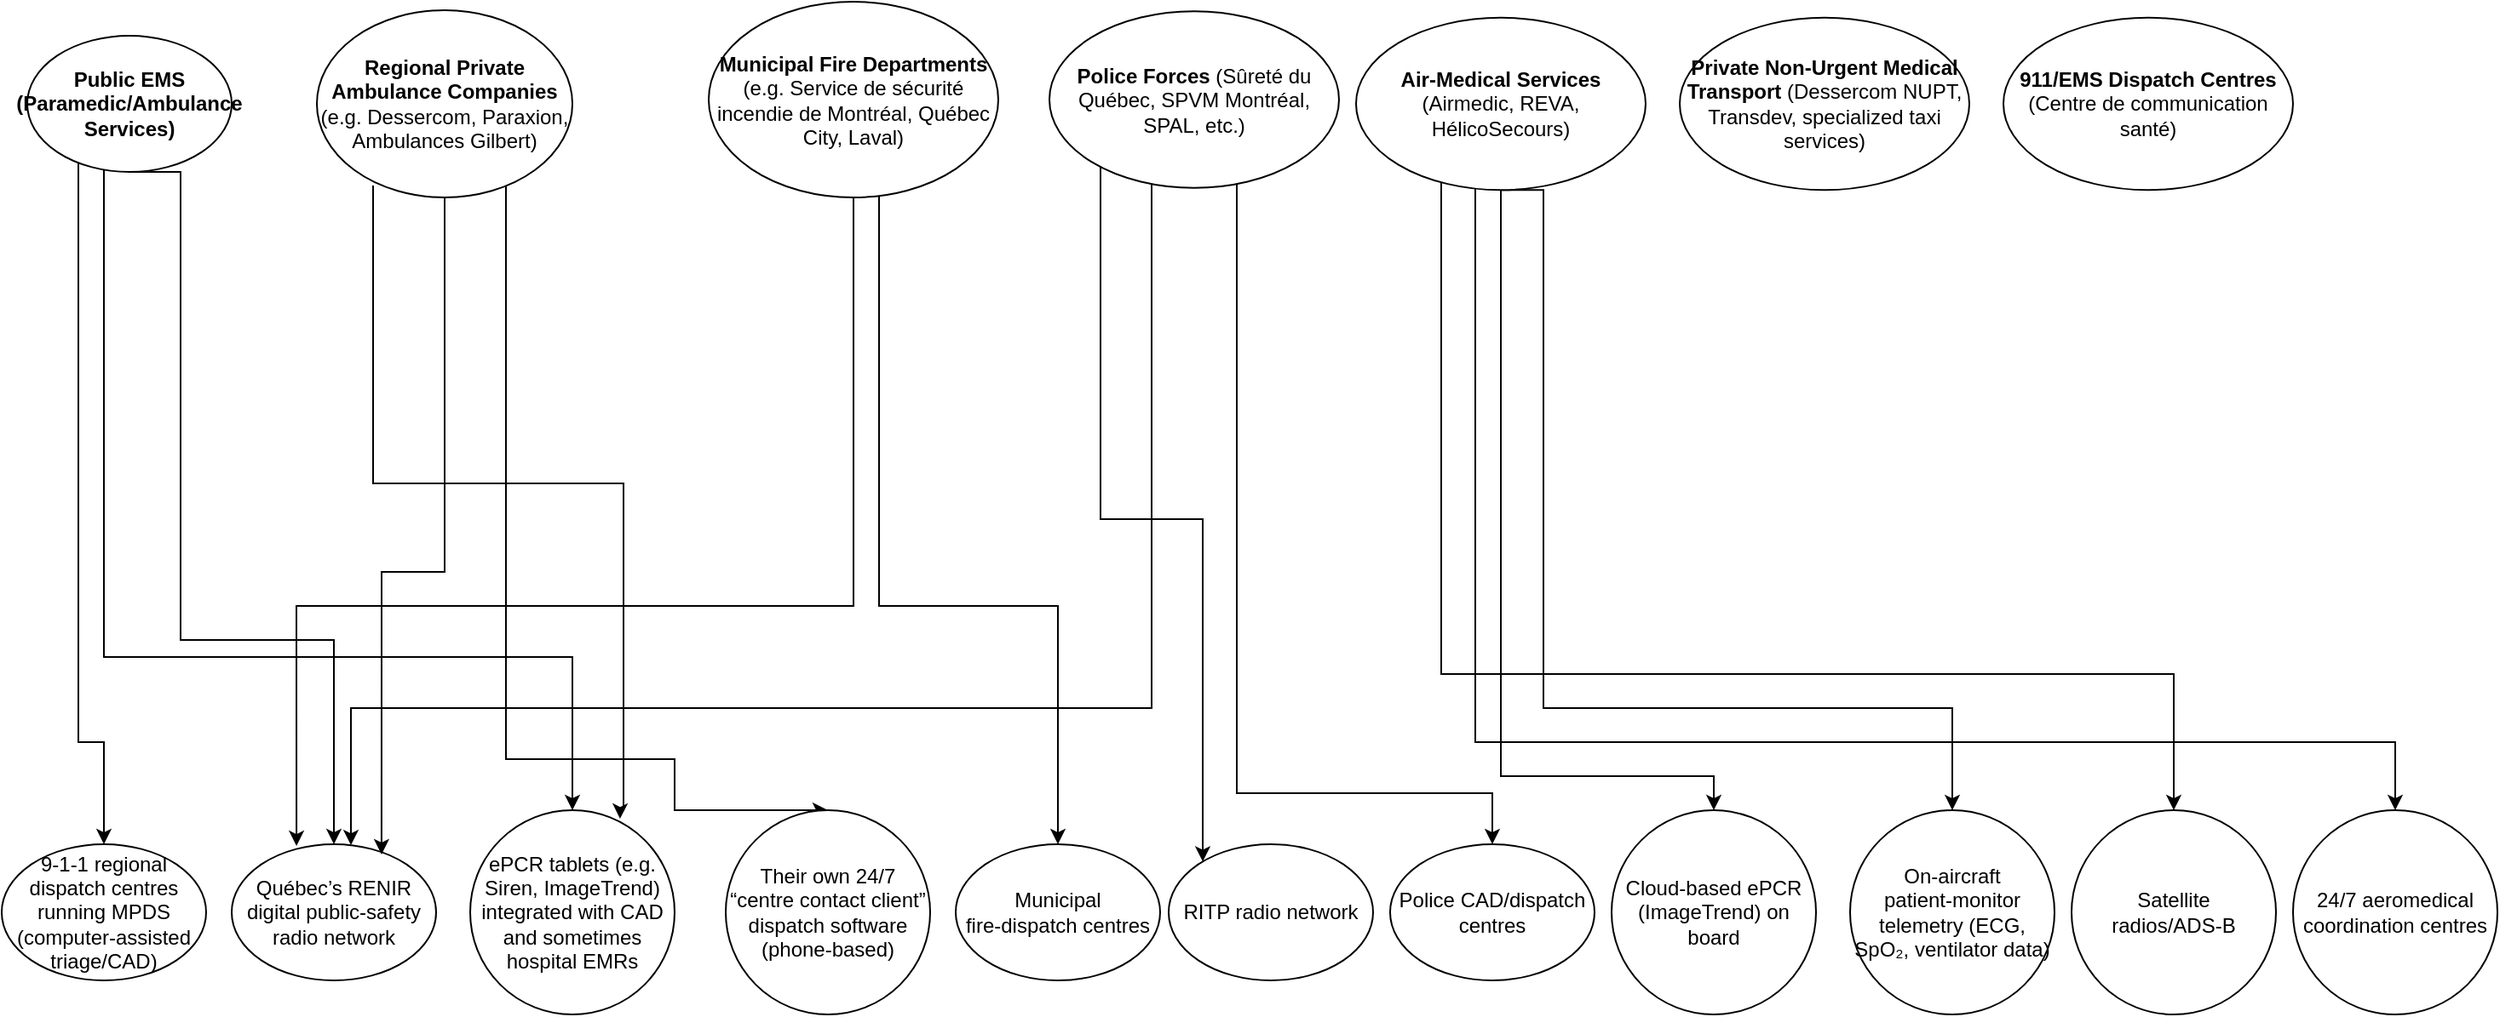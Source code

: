 <mxfile version="28.0.6">
  <diagram name="Page-1" id="VLvkBeRrYSE3Y4UppnLz">
    <mxGraphModel dx="2276" dy="1879" grid="1" gridSize="10" guides="1" tooltips="1" connect="1" arrows="1" fold="1" page="1" pageScale="1" pageWidth="850" pageHeight="1100" math="0" shadow="0">
      <root>
        <mxCell id="0" />
        <mxCell id="1" parent="0" />
        <mxCell id="2vuA0qgI1Cq_uTjpw-aO-9" style="edgeStyle=orthogonalEdgeStyle;rounded=0;orthogonalLoop=1;jettySize=auto;html=1;entryX=0.5;entryY=0;entryDx=0;entryDy=0;" edge="1" parent="1" source="2vuA0qgI1Cq_uTjpw-aO-1" target="2vuA0qgI1Cq_uTjpw-aO-8">
          <mxGeometry relative="1" as="geometry">
            <Array as="points">
              <mxPoint x="-440" y="330" />
              <mxPoint x="-425" y="330" />
            </Array>
          </mxGeometry>
        </mxCell>
        <mxCell id="2vuA0qgI1Cq_uTjpw-aO-11" style="edgeStyle=orthogonalEdgeStyle;rounded=0;orthogonalLoop=1;jettySize=auto;html=1;exitX=0.5;exitY=1;exitDx=0;exitDy=0;entryX=0.5;entryY=0;entryDx=0;entryDy=0;" edge="1" parent="1" source="2vuA0qgI1Cq_uTjpw-aO-1" target="2vuA0qgI1Cq_uTjpw-aO-10">
          <mxGeometry relative="1" as="geometry">
            <Array as="points">
              <mxPoint x="-380" y="-5" />
              <mxPoint x="-380" y="270" />
              <mxPoint x="-290" y="270" />
            </Array>
          </mxGeometry>
        </mxCell>
        <mxCell id="2vuA0qgI1Cq_uTjpw-aO-13" style="edgeStyle=orthogonalEdgeStyle;rounded=0;orthogonalLoop=1;jettySize=auto;html=1;" edge="1" parent="1" source="2vuA0qgI1Cq_uTjpw-aO-1" target="2vuA0qgI1Cq_uTjpw-aO-12">
          <mxGeometry relative="1" as="geometry">
            <Array as="points">
              <mxPoint x="-425" y="280" />
              <mxPoint x="-150" y="280" />
            </Array>
          </mxGeometry>
        </mxCell>
        <mxCell id="2vuA0qgI1Cq_uTjpw-aO-1" value="&lt;strong data-end=&quot;247&quot; data-start=&quot;202&quot;&gt;Public EMS (Paramedic/Ambulance Services)&lt;/strong&gt;" style="ellipse;whiteSpace=wrap;html=1;" vertex="1" parent="1">
          <mxGeometry x="-470" y="-85" width="120" height="80" as="geometry" />
        </mxCell>
        <mxCell id="2vuA0qgI1Cq_uTjpw-aO-15" style="edgeStyle=orthogonalEdgeStyle;rounded=0;orthogonalLoop=1;jettySize=auto;html=1;entryX=0.5;entryY=0;entryDx=0;entryDy=0;exitX=0.713;exitY=0.918;exitDx=0;exitDy=0;exitPerimeter=0;" edge="1" parent="1" source="2vuA0qgI1Cq_uTjpw-aO-2" target="2vuA0qgI1Cq_uTjpw-aO-14">
          <mxGeometry relative="1" as="geometry">
            <Array as="points">
              <mxPoint x="-189" y="1" />
              <mxPoint x="-189" y="340" />
              <mxPoint x="-90" y="340" />
              <mxPoint x="-90" y="370" />
            </Array>
          </mxGeometry>
        </mxCell>
        <mxCell id="2vuA0qgI1Cq_uTjpw-aO-17" style="edgeStyle=orthogonalEdgeStyle;rounded=0;orthogonalLoop=1;jettySize=auto;html=1;entryX=0.733;entryY=0.042;entryDx=0;entryDy=0;exitX=0.22;exitY=0.936;exitDx=0;exitDy=0;exitPerimeter=0;entryPerimeter=0;" edge="1" parent="1" source="2vuA0qgI1Cq_uTjpw-aO-2" target="2vuA0qgI1Cq_uTjpw-aO-12">
          <mxGeometry relative="1" as="geometry">
            <Array as="points">
              <mxPoint x="-267" y="178" />
              <mxPoint x="-120" y="178" />
              <mxPoint x="-120" y="370" />
              <mxPoint x="-122" y="370" />
            </Array>
          </mxGeometry>
        </mxCell>
        <mxCell id="2vuA0qgI1Cq_uTjpw-aO-2" value="&lt;strong data-end=&quot;789&quot; data-start=&quot;749&quot;&gt;Regional Private Ambulance Companies&lt;/strong&gt; (e.g. Dessercom, Paraxion, Ambulances Gilbert)" style="ellipse;whiteSpace=wrap;html=1;" vertex="1" parent="1">
          <mxGeometry x="-300" y="-100" width="150" height="110" as="geometry" />
        </mxCell>
        <mxCell id="2vuA0qgI1Cq_uTjpw-aO-22" style="edgeStyle=orthogonalEdgeStyle;rounded=0;orthogonalLoop=1;jettySize=auto;html=1;entryX=0.5;entryY=0;entryDx=0;entryDy=0;" edge="1" parent="1" source="2vuA0qgI1Cq_uTjpw-aO-3" target="2vuA0qgI1Cq_uTjpw-aO-21">
          <mxGeometry relative="1" as="geometry">
            <Array as="points">
              <mxPoint x="30" y="250" />
              <mxPoint x="135" y="250" />
            </Array>
          </mxGeometry>
        </mxCell>
        <mxCell id="2vuA0qgI1Cq_uTjpw-aO-3" value="&lt;strong data-end=&quot;1231&quot; data-start=&quot;1201&quot;&gt;Municipal Fire Departments&lt;/strong&gt; (e.g. Service de sécurité incendie de Montréal, Québec City, Laval)" style="ellipse;whiteSpace=wrap;html=1;" vertex="1" parent="1">
          <mxGeometry x="-70" y="-105" width="170" height="115" as="geometry" />
        </mxCell>
        <mxCell id="2vuA0qgI1Cq_uTjpw-aO-25" style="edgeStyle=orthogonalEdgeStyle;rounded=0;orthogonalLoop=1;jettySize=auto;html=1;" edge="1" parent="1" source="2vuA0qgI1Cq_uTjpw-aO-4" target="2vuA0qgI1Cq_uTjpw-aO-24">
          <mxGeometry relative="1" as="geometry">
            <Array as="points">
              <mxPoint x="160" y="199" />
              <mxPoint x="220" y="199" />
            </Array>
          </mxGeometry>
        </mxCell>
        <mxCell id="2vuA0qgI1Cq_uTjpw-aO-27" style="edgeStyle=orthogonalEdgeStyle;rounded=0;orthogonalLoop=1;jettySize=auto;html=1;entryX=0.5;entryY=0;entryDx=0;entryDy=0;" edge="1" parent="1" source="2vuA0qgI1Cq_uTjpw-aO-4" target="2vuA0qgI1Cq_uTjpw-aO-26">
          <mxGeometry relative="1" as="geometry">
            <Array as="points">
              <mxPoint x="240" y="360" />
              <mxPoint x="390" y="360" />
            </Array>
          </mxGeometry>
        </mxCell>
        <mxCell id="2vuA0qgI1Cq_uTjpw-aO-4" value="&lt;strong data-end=&quot;1610&quot; data-start=&quot;1593&quot;&gt;Police Forces&lt;/strong&gt; (Sûreté du Québec, SPVM Montréal, SPAL, etc.)" style="ellipse;whiteSpace=wrap;html=1;" vertex="1" parent="1">
          <mxGeometry x="130" y="-99.37" width="170" height="103.75" as="geometry" />
        </mxCell>
        <mxCell id="2vuA0qgI1Cq_uTjpw-aO-29" style="edgeStyle=orthogonalEdgeStyle;rounded=0;orthogonalLoop=1;jettySize=auto;html=1;exitX=0.5;exitY=1;exitDx=0;exitDy=0;entryX=0.5;entryY=0;entryDx=0;entryDy=0;" edge="1" parent="1" source="2vuA0qgI1Cq_uTjpw-aO-5" target="2vuA0qgI1Cq_uTjpw-aO-28">
          <mxGeometry relative="1" as="geometry">
            <Array as="points">
              <mxPoint x="395" y="350" />
              <mxPoint x="520" y="350" />
            </Array>
          </mxGeometry>
        </mxCell>
        <mxCell id="2vuA0qgI1Cq_uTjpw-aO-31" style="edgeStyle=orthogonalEdgeStyle;rounded=0;orthogonalLoop=1;jettySize=auto;html=1;exitX=0.5;exitY=1;exitDx=0;exitDy=0;entryX=0.5;entryY=0;entryDx=0;entryDy=0;" edge="1" parent="1" source="2vuA0qgI1Cq_uTjpw-aO-5" target="2vuA0qgI1Cq_uTjpw-aO-30">
          <mxGeometry relative="1" as="geometry">
            <Array as="points">
              <mxPoint x="420" y="6" />
              <mxPoint x="420" y="310" />
              <mxPoint x="660" y="310" />
            </Array>
          </mxGeometry>
        </mxCell>
        <mxCell id="2vuA0qgI1Cq_uTjpw-aO-33" style="edgeStyle=orthogonalEdgeStyle;rounded=0;orthogonalLoop=1;jettySize=auto;html=1;entryX=0.5;entryY=0;entryDx=0;entryDy=0;" edge="1" parent="1" source="2vuA0qgI1Cq_uTjpw-aO-5" target="2vuA0qgI1Cq_uTjpw-aO-32">
          <mxGeometry relative="1" as="geometry">
            <Array as="points">
              <mxPoint x="360" y="290" />
              <mxPoint x="790" y="290" />
            </Array>
          </mxGeometry>
        </mxCell>
        <mxCell id="2vuA0qgI1Cq_uTjpw-aO-35" style="edgeStyle=orthogonalEdgeStyle;rounded=0;orthogonalLoop=1;jettySize=auto;html=1;entryX=0.5;entryY=0;entryDx=0;entryDy=0;" edge="1" parent="1" source="2vuA0qgI1Cq_uTjpw-aO-5" target="2vuA0qgI1Cq_uTjpw-aO-34">
          <mxGeometry relative="1" as="geometry">
            <Array as="points">
              <mxPoint x="380" y="330" />
              <mxPoint x="920" y="330" />
            </Array>
          </mxGeometry>
        </mxCell>
        <mxCell id="2vuA0qgI1Cq_uTjpw-aO-5" value="&lt;strong data-end=&quot;1959&quot; data-start=&quot;1935&quot;&gt;Air‑Medical Services&lt;/strong&gt; (Airmedic, REVA, HélicoSecours)" style="ellipse;whiteSpace=wrap;html=1;" vertex="1" parent="1">
          <mxGeometry x="310" y="-95.62" width="170" height="101.25" as="geometry" />
        </mxCell>
        <mxCell id="2vuA0qgI1Cq_uTjpw-aO-6" value="&lt;strong data-end=&quot;2465&quot; data-start=&quot;2425&quot;&gt;Private Non‑Urgent Medical Transport&lt;/strong&gt; (Dessercom NUPT, Transdev, specialized taxi services)" style="ellipse;whiteSpace=wrap;html=1;" vertex="1" parent="1">
          <mxGeometry x="500" y="-95.62" width="170" height="101.25" as="geometry" />
        </mxCell>
        <mxCell id="2vuA0qgI1Cq_uTjpw-aO-7" value="&lt;strong data-end=&quot;2902&quot; data-start=&quot;2874&quot;&gt;911/EMS Dispatch Centres&lt;/strong&gt; (Centre de communication santé)" style="ellipse;whiteSpace=wrap;html=1;" vertex="1" parent="1">
          <mxGeometry x="690" y="-95.62" width="170" height="101.25" as="geometry" />
        </mxCell>
        <mxCell id="2vuA0qgI1Cq_uTjpw-aO-8" value="9‑1‑1 regional dispatch centres running MPDS (computer‑assisted triage/CAD)" style="ellipse;whiteSpace=wrap;html=1;" vertex="1" parent="1">
          <mxGeometry x="-485" y="390" width="120" height="80" as="geometry" />
        </mxCell>
        <mxCell id="2vuA0qgI1Cq_uTjpw-aO-10" value="Québec’s RENIR digital public‑safety radio network" style="ellipse;whiteSpace=wrap;html=1;" vertex="1" parent="1">
          <mxGeometry x="-350" y="390" width="120" height="80" as="geometry" />
        </mxCell>
        <mxCell id="2vuA0qgI1Cq_uTjpw-aO-12" value="ePCR tablets (e.g. Siren, ImageTrend) integrated with CAD and sometimes hospital EMRs" style="ellipse;whiteSpace=wrap;html=1;" vertex="1" parent="1">
          <mxGeometry x="-210" y="370" width="120" height="120" as="geometry" />
        </mxCell>
        <mxCell id="2vuA0qgI1Cq_uTjpw-aO-14" value="Their own 24/7 “centre contact client” dispatch software (phone‑based)" style="ellipse;whiteSpace=wrap;html=1;" vertex="1" parent="1">
          <mxGeometry x="-60" y="370" width="120" height="120" as="geometry" />
        </mxCell>
        <mxCell id="2vuA0qgI1Cq_uTjpw-aO-16" style="edgeStyle=orthogonalEdgeStyle;rounded=0;orthogonalLoop=1;jettySize=auto;html=1;entryX=0.733;entryY=0.075;entryDx=0;entryDy=0;entryPerimeter=0;" edge="1" parent="1" source="2vuA0qgI1Cq_uTjpw-aO-2" target="2vuA0qgI1Cq_uTjpw-aO-10">
          <mxGeometry relative="1" as="geometry">
            <Array as="points">
              <mxPoint x="-225" y="230" />
              <mxPoint x="-262" y="230" />
            </Array>
          </mxGeometry>
        </mxCell>
        <mxCell id="2vuA0qgI1Cq_uTjpw-aO-19" style="edgeStyle=orthogonalEdgeStyle;rounded=0;orthogonalLoop=1;jettySize=auto;html=1;entryX=0.317;entryY=0.013;entryDx=0;entryDy=0;entryPerimeter=0;" edge="1" parent="1" source="2vuA0qgI1Cq_uTjpw-aO-3" target="2vuA0qgI1Cq_uTjpw-aO-10">
          <mxGeometry relative="1" as="geometry">
            <Array as="points">
              <mxPoint x="15" y="250" />
              <mxPoint x="-312" y="250" />
            </Array>
          </mxGeometry>
        </mxCell>
        <mxCell id="2vuA0qgI1Cq_uTjpw-aO-21" value="Municipal fire‑dispatch centres" style="ellipse;whiteSpace=wrap;html=1;" vertex="1" parent="1">
          <mxGeometry x="75" y="390" width="120" height="80" as="geometry" />
        </mxCell>
        <mxCell id="2vuA0qgI1Cq_uTjpw-aO-23" style="edgeStyle=orthogonalEdgeStyle;rounded=0;orthogonalLoop=1;jettySize=auto;html=1;" edge="1" parent="1" source="2vuA0qgI1Cq_uTjpw-aO-4" target="2vuA0qgI1Cq_uTjpw-aO-10">
          <mxGeometry relative="1" as="geometry">
            <Array as="points">
              <mxPoint x="190" y="310" />
              <mxPoint x="-280" y="310" />
            </Array>
          </mxGeometry>
        </mxCell>
        <mxCell id="2vuA0qgI1Cq_uTjpw-aO-24" value="RITP radio network" style="ellipse;whiteSpace=wrap;html=1;" vertex="1" parent="1">
          <mxGeometry x="200" y="390" width="120" height="80" as="geometry" />
        </mxCell>
        <mxCell id="2vuA0qgI1Cq_uTjpw-aO-26" value="Police CAD/dispatch centres" style="ellipse;whiteSpace=wrap;html=1;" vertex="1" parent="1">
          <mxGeometry x="330" y="390" width="120" height="80" as="geometry" />
        </mxCell>
        <mxCell id="2vuA0qgI1Cq_uTjpw-aO-28" value="Cloud‑based ePCR (ImageTrend) on board" style="ellipse;whiteSpace=wrap;html=1;" vertex="1" parent="1">
          <mxGeometry x="460" y="370" width="120" height="120" as="geometry" />
        </mxCell>
        <mxCell id="2vuA0qgI1Cq_uTjpw-aO-30" value="On‑aircraft patient‑monitor telemetry (ECG, SpO₂, ventilator data)" style="ellipse;whiteSpace=wrap;html=1;" vertex="1" parent="1">
          <mxGeometry x="600" y="370" width="120" height="120" as="geometry" />
        </mxCell>
        <mxCell id="2vuA0qgI1Cq_uTjpw-aO-32" value="Satellite radios/ADS‑B" style="ellipse;whiteSpace=wrap;html=1;" vertex="1" parent="1">
          <mxGeometry x="730" y="370" width="120" height="120" as="geometry" />
        </mxCell>
        <mxCell id="2vuA0qgI1Cq_uTjpw-aO-34" value="24/7 aeromedical coordination centres" style="ellipse;whiteSpace=wrap;html=1;" vertex="1" parent="1">
          <mxGeometry x="860" y="370" width="120" height="120" as="geometry" />
        </mxCell>
      </root>
    </mxGraphModel>
  </diagram>
</mxfile>
